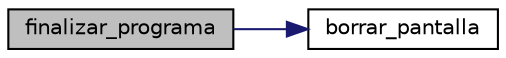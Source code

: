 digraph "finalizar_programa"
{
 // LATEX_PDF_SIZE
  edge [fontname="Helvetica",fontsize="10",labelfontname="Helvetica",labelfontsize="10"];
  node [fontname="Helvetica",fontsize="10",shape=record];
  rankdir="LR";
  Node1 [label="finalizar_programa",height=0.2,width=0.4,color="black", fillcolor="grey75", style="filled", fontcolor="black",tooltip="finalizar_programa."];
  Node1 -> Node2 [color="midnightblue",fontsize="10",style="solid",fontname="Helvetica"];
  Node2 [label="borrar_pantalla",height=0.2,width=0.4,color="black", fillcolor="white", style="filled",URL="$_l_o_g_i_n_01_c_09_09_8cpp.html#ad777c803a9fba8471c5ad279930eef5a",tooltip="borrar_pantalla"];
}
